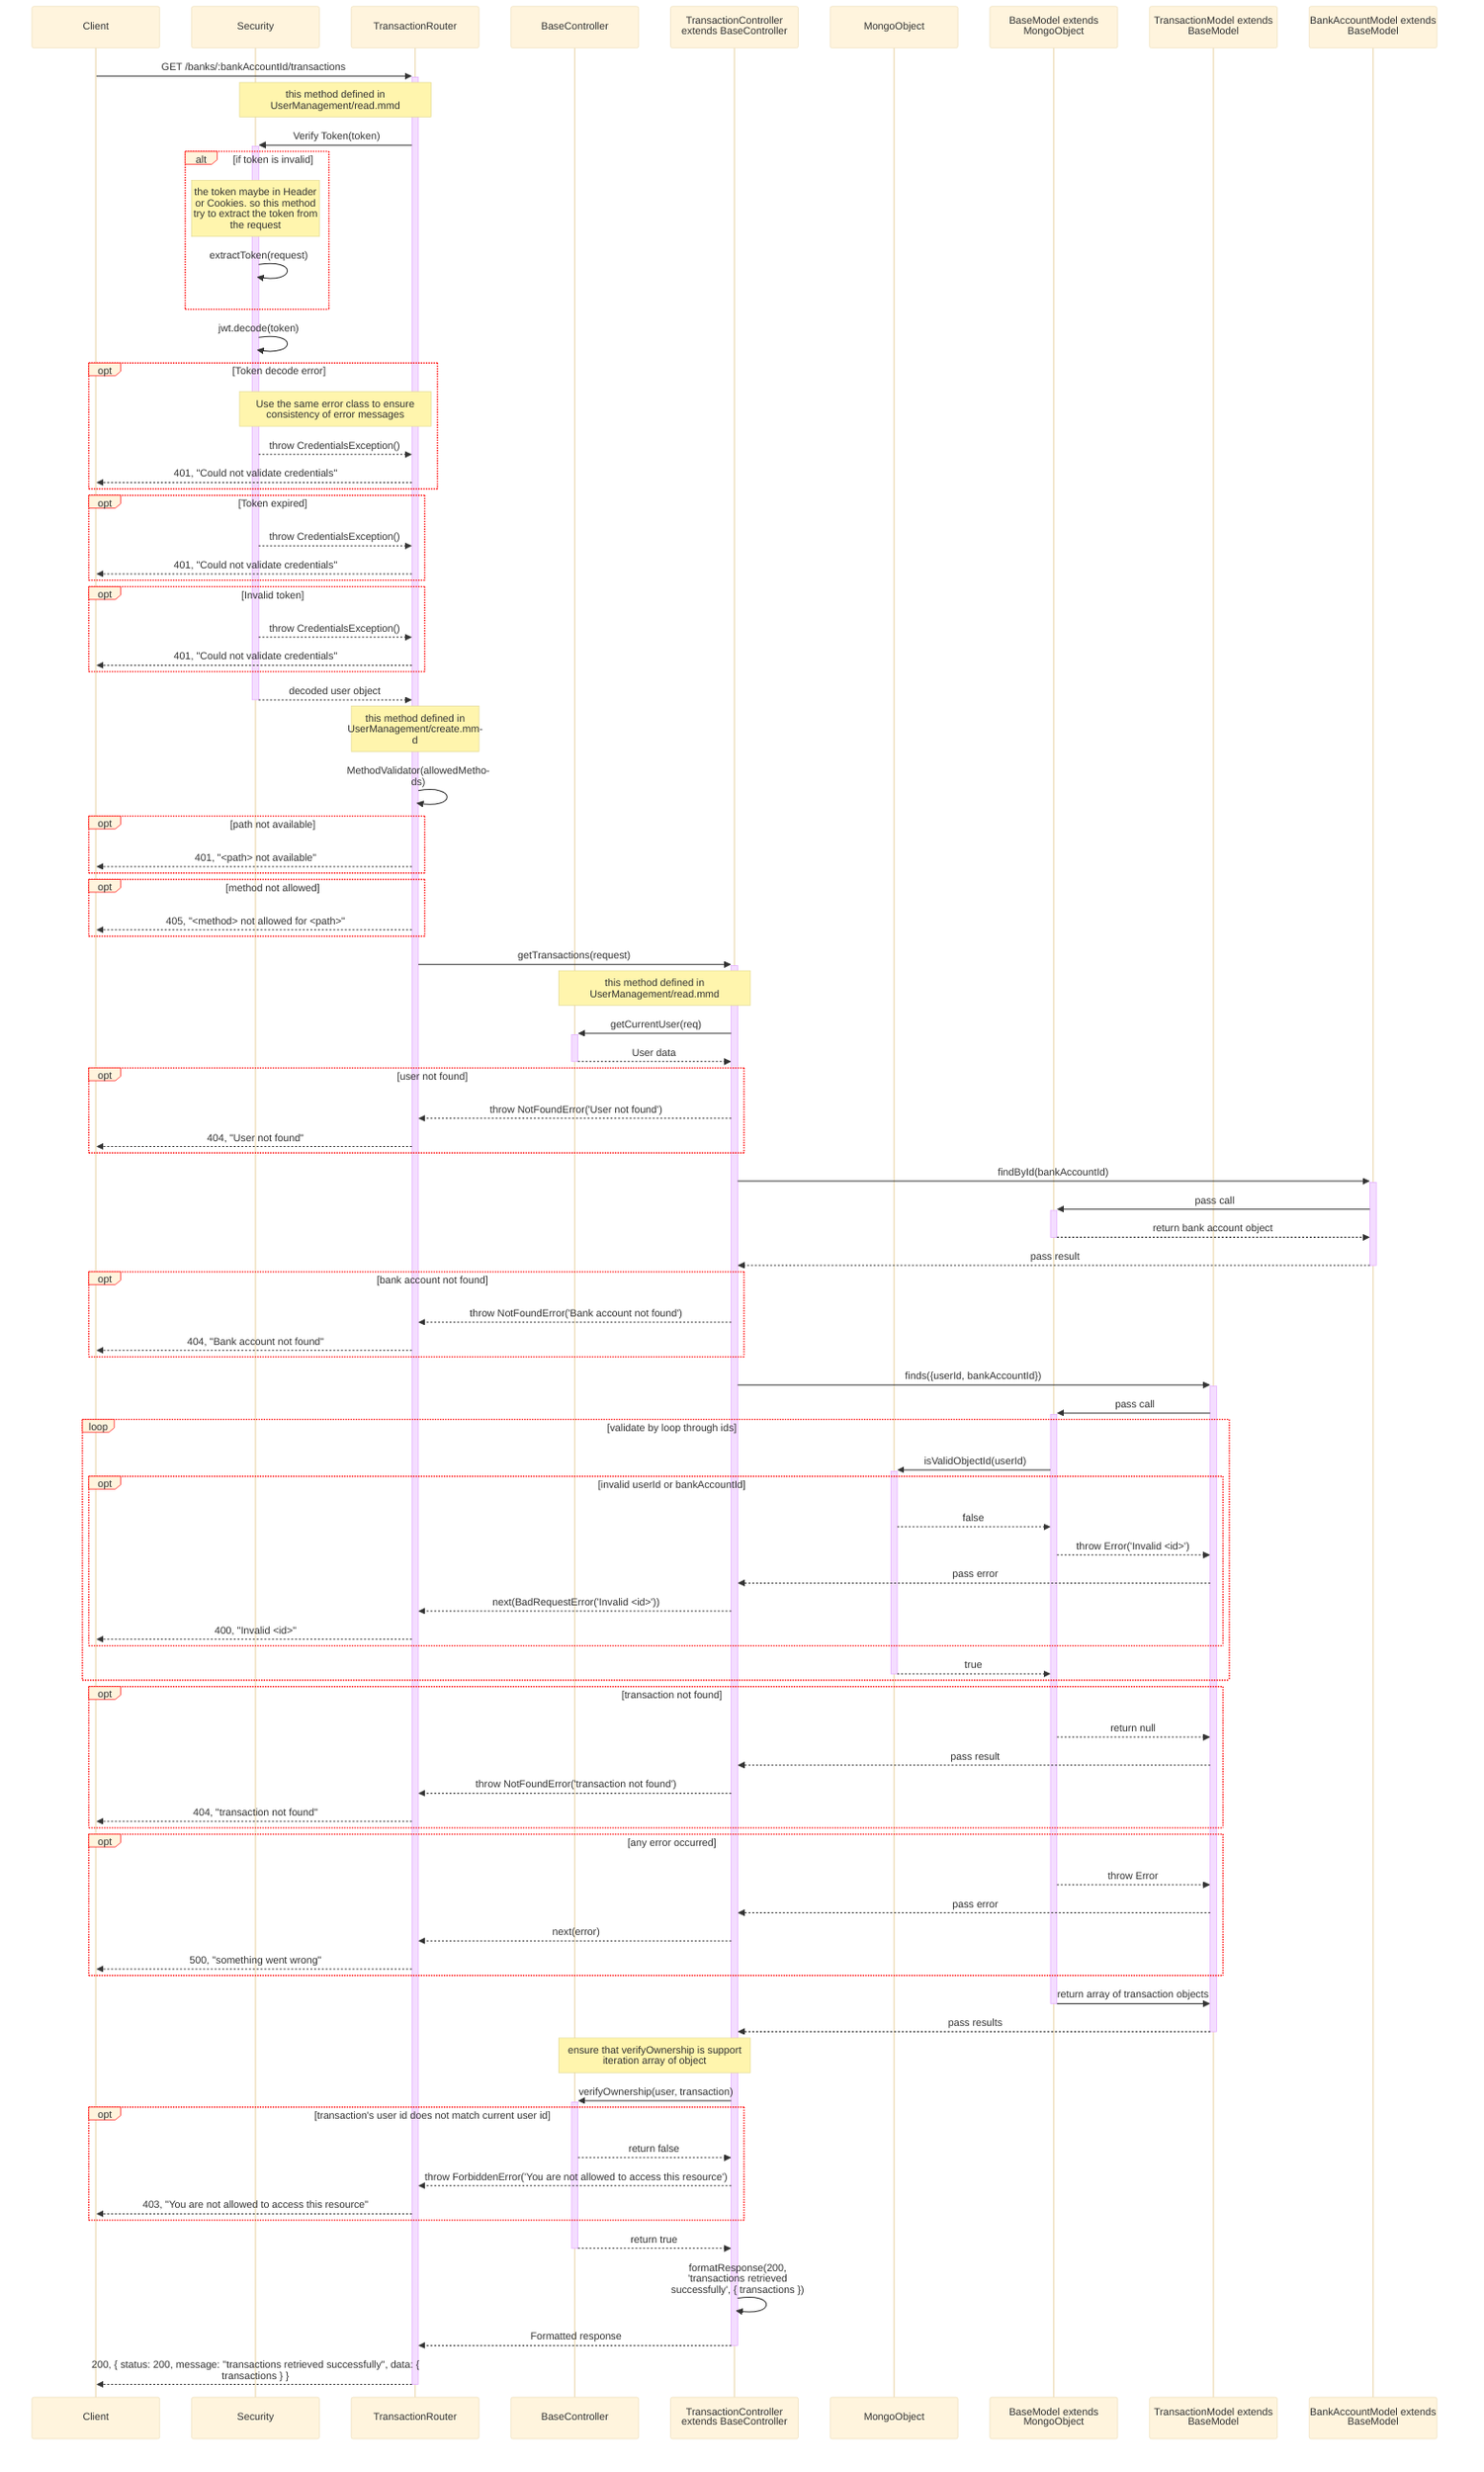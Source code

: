 %%{
    init: {
        "theme":"base",
        "themeVariables": {
            'labelBoxBorderColor': '#ff0000'
        },
        "sequence": { 
            "wrap": true, 
            "width": 200 
        } 
    }
}%%
sequenceDiagram
    participant Client
    participant Sec as Security
    participant Router as TransactionRouter
    participant BaseCont as BaseController
    participant Cont as TransactionController extends BaseController
    participant Mongo as MongoObject
    participant BaseModel as BaseModel extends MongoObject
    participant Model as TransactionModel extends BaseModel
    participant BankModel as BankAccountModel extends BaseModel

    Client->>+Router: GET /banks/:bankAccountId/transactions
    Note over Sec, Router: this method defined in UserManagement/read.mmd
    Router->>+Sec: Verify Token(token)
    alt if token is invalid
    Note over Sec: the token maybe in Header or Cookies. so this method try to extract the token from the request
        Sec->>Sec: extractToken(request)
    end
    Sec->>Sec: jwt.decode(token)
    opt Token decode error
        Note over Sec, Router: Use the same error class to ensure consistency of error messages 
        Sec-->>Router: throw CredentialsException()
        Router-->>Client: 401, "Could not validate credentials"
    end
    opt Token expired
        Sec-->>Router: throw CredentialsException()
        Router-->>Client: 401, "Could not validate credentials"
    end
    opt Invalid token
        Sec-->>Router: throw CredentialsException()
        Router-->>Client: 401, "Could not validate credentials"
    end
    Sec-->>-Router: decoded user object
    Note over Router : this method defined in UserManagement/create.mmd
    Router->>Router: MethodValidator(allowedMethods)
    opt path not available
        Router-->>Client: 401, "<path> not available"
    end
    opt method not allowed
        Router-->>Client: 405, "<method> not allowed for <path>"
    end
    Router->>+Cont: getTransactions(request)
    Note over Cont, BaseCont: this method defined in UserManagement/read.mmd
    Cont->>+BaseCont: getCurrentUser(req)
    BaseCont-->>-Cont: User data
    opt user not found
        Cont-->>Router: throw NotFoundError('User not found')
        Router-->>Client: 404, "User not found"
    end
    Cont->>+BankModel: findById(bankAccountId)
    BankModel->>+BaseModel: pass call
    BaseModel-->>-BankModel: return bank account object
    BankModel-->>-Cont: pass result
    opt bank account not found
        Cont-->>Router: throw NotFoundError('Bank account not found')
        Router-->>Client: 404, "Bank account not found"
    end
    Cont->>+Model: finds({userId, bankAccountId})
    Model->>+BaseModel: pass call
    loop validate by loop through ids
        BaseModel->>+Mongo: isValidObjectId(userId)
        opt invalid userId or bankAccountId
            Mongo-->>BaseModel: false
            BaseModel-->>Model: throw Error('Invalid <id>')
            Model-->>Cont: pass error
            Cont-->>Router: next(BadRequestError('Invalid <id>'))
            Router-->>Client: 400, "Invalid <id>"
        end
        Mongo-->>-BaseModel: true
    end
    opt transaction not found
        BaseModel-->>Model: return null
        Model-->>Cont: pass result
        Cont-->>Router: throw NotFoundError('transaction not found')
        Router-->>Client: 404, "transaction not found"
    end
    opt any error occurred
        BaseModel-->>Model: throw Error
        Model-->>Cont: pass error
        Cont-->>Router: next(error)
        Router-->>Client: 500, "something went wrong"
    end
    BaseModel->>-Model: return array of transaction objects
    Model-->>-Cont: pass results
    Note over Cont, BaseCont: ensure that verifyOwnership is support iteration array of object
    Cont->>+BaseCont: verifyOwnership(user, transaction)
    opt transaction's user id does not match current user id
        BaseCont-->>Cont: return false
        Cont-->>Router: throw ForbiddenError('You are not allowed to access this resource')
        Router-->>Client: 403, "You are not allowed to access this resource"
    end
    BaseCont-->>-Cont: return true
    Cont->>Cont: formatResponse(200, 'transactions retrieved successfully', { transactions })
    Cont-->>-Router: Formatted response
    Router-->>-Client: 200, { status: 200, message: "transactions retrieved successfully", data: { transactions } }